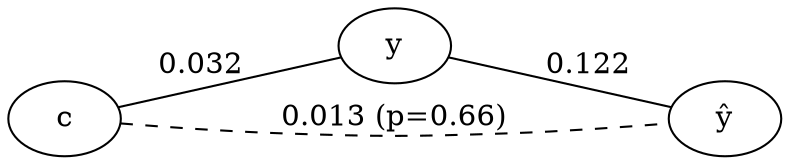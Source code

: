 graph {
	rankdir=LR
	c [label=c]
	y [label=y]
	yhat [label=<y&#770;>]
	c -- yhat [label="0.013 (p=0.66)" style=dashed]
	c -- y [label=0.032]
	y -- yhat [label=0.122]
}

